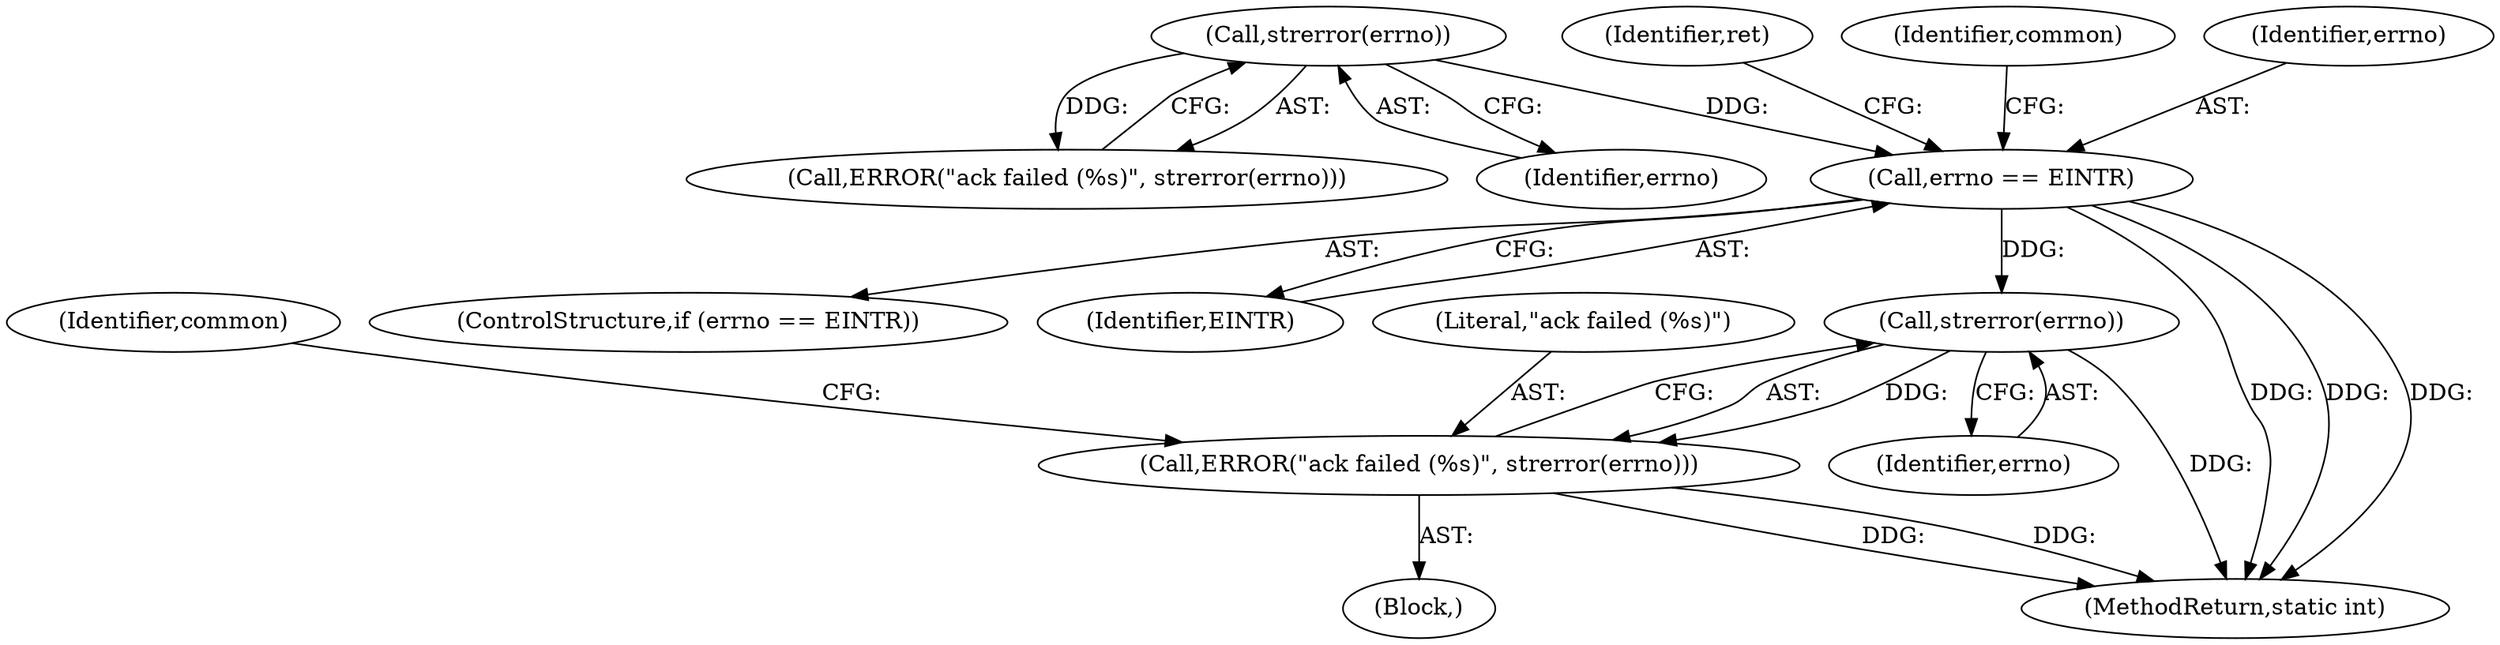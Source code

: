 digraph "0_Android_472271b153c5dc53c28beac55480a8d8434b2d5c_0@API" {
"1000148" [label="(Call,strerror(errno))"];
"1000127" [label="(Call,errno == EINTR)"];
"1000124" [label="(Call,strerror(errno))"];
"1000146" [label="(Call,ERROR(\"ack failed (%s)\", strerror(errno)))"];
"1000149" [label="(Identifier,errno)"];
"1000132" [label="(Identifier,ret)"];
"1000124" [label="(Call,strerror(errno))"];
"1000166" [label="(Identifier,common)"];
"1000125" [label="(Identifier,errno)"];
"1000145" [label="(Block,)"];
"1000122" [label="(Call,ERROR(\"ack failed (%s)\", strerror(errno)))"];
"1000152" [label="(Identifier,common)"];
"1000146" [label="(Call,ERROR(\"ack failed (%s)\", strerror(errno)))"];
"1000128" [label="(Identifier,errno)"];
"1000147" [label="(Literal,\"ack failed (%s)\")"];
"1000126" [label="(ControlStructure,if (errno == EINTR))"];
"1000129" [label="(Identifier,EINTR)"];
"1000127" [label="(Call,errno == EINTR)"];
"1000148" [label="(Call,strerror(errno))"];
"1000178" [label="(MethodReturn,static int)"];
"1000148" -> "1000146"  [label="AST: "];
"1000148" -> "1000149"  [label="CFG: "];
"1000149" -> "1000148"  [label="AST: "];
"1000146" -> "1000148"  [label="CFG: "];
"1000148" -> "1000178"  [label="DDG: "];
"1000148" -> "1000146"  [label="DDG: "];
"1000127" -> "1000148"  [label="DDG: "];
"1000127" -> "1000126"  [label="AST: "];
"1000127" -> "1000129"  [label="CFG: "];
"1000128" -> "1000127"  [label="AST: "];
"1000129" -> "1000127"  [label="AST: "];
"1000132" -> "1000127"  [label="CFG: "];
"1000166" -> "1000127"  [label="CFG: "];
"1000127" -> "1000178"  [label="DDG: "];
"1000127" -> "1000178"  [label="DDG: "];
"1000127" -> "1000178"  [label="DDG: "];
"1000124" -> "1000127"  [label="DDG: "];
"1000124" -> "1000122"  [label="AST: "];
"1000124" -> "1000125"  [label="CFG: "];
"1000125" -> "1000124"  [label="AST: "];
"1000122" -> "1000124"  [label="CFG: "];
"1000124" -> "1000122"  [label="DDG: "];
"1000146" -> "1000145"  [label="AST: "];
"1000147" -> "1000146"  [label="AST: "];
"1000152" -> "1000146"  [label="CFG: "];
"1000146" -> "1000178"  [label="DDG: "];
"1000146" -> "1000178"  [label="DDG: "];
}
